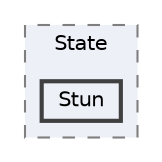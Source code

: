 digraph "103_Management_Character/Staff/Scripts/Arbor3/State/Stun"
{
 // LATEX_PDF_SIZE
  bgcolor="transparent";
  edge [fontname=Helvetica,fontsize=10,labelfontname=Helvetica,labelfontsize=10];
  node [fontname=Helvetica,fontsize=10,shape=box,height=0.2,width=0.4];
  compound=true
  subgraph clusterdir_c9666026797aa2f5bda470f7e4553c53 {
    graph [ bgcolor="#edf0f7", pencolor="grey50", label="State", fontname=Helvetica,fontsize=10 style="filled,dashed", URL="dir_c9666026797aa2f5bda470f7e4553c53.html",tooltip=""]
  dir_5077fe693a208fc0c645732e8d2735e5 [label="Stun", fillcolor="#edf0f7", color="grey25", style="filled,bold", URL="dir_5077fe693a208fc0c645732e8d2735e5.html",tooltip=""];
  }
}
